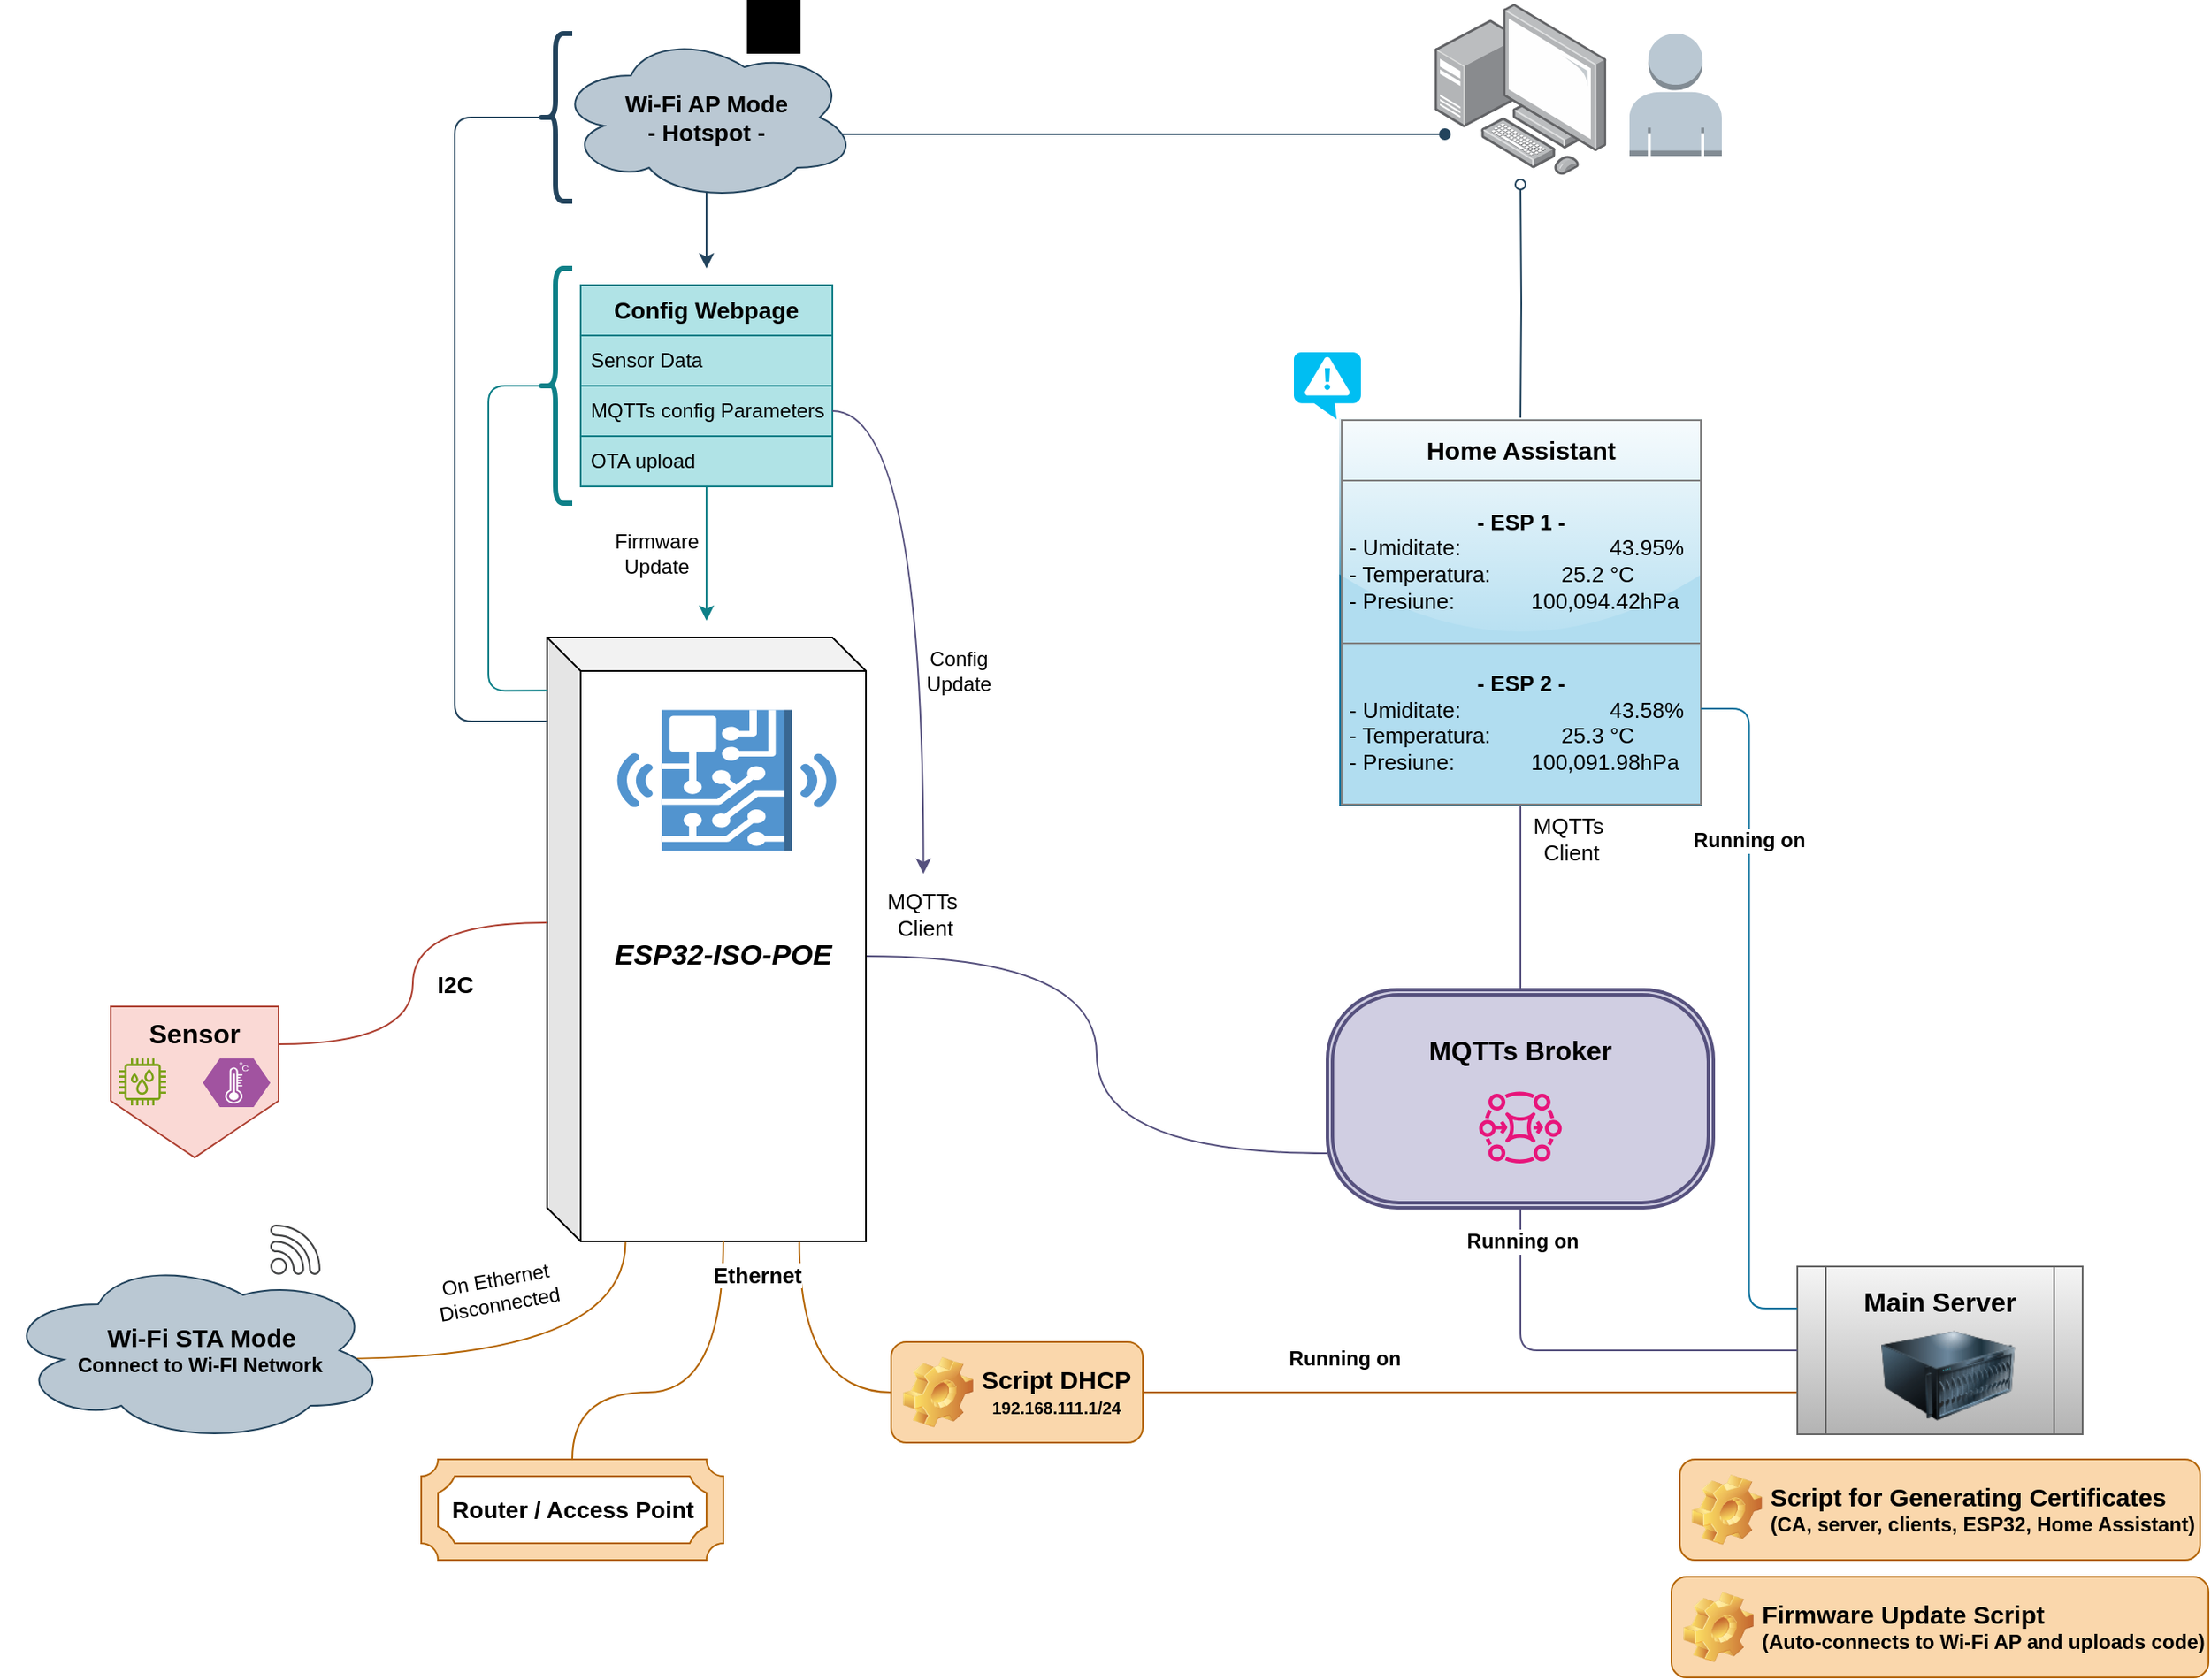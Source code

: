 <mxfile version="28.1.2">
  <diagram name="Page-1" id="EXom38ow8tT7wOg7XykT">
    <mxGraphModel dx="2388" dy="2008" grid="1" gridSize="10" guides="1" tooltips="1" connect="1" arrows="1" fold="1" page="1" pageScale="1" pageWidth="850" pageHeight="1100" math="0" shadow="0">
      <root>
        <mxCell id="0" />
        <mxCell id="1" parent="0" />
        <mxCell id="h5DotFXTIVLkTxNQUzID-68" style="edgeStyle=orthogonalEdgeStyle;shape=pipe;rounded=0;orthogonalLoop=1;jettySize=auto;html=1;exitX=0;exitY=0;exitDx=190;exitDy=190;exitPerimeter=0;fillColor=#d0cee2;strokeColor=#56517e;width=10;curved=1;endArrow=none;endFill=0;entryX=0;entryY=0.75;entryDx=0;entryDy=0;flowAnimation=0;" edge="1" parent="1" source="h5DotFXTIVLkTxNQUzID-1" target="h5DotFXTIVLkTxNQUzID-59">
          <mxGeometry relative="1" as="geometry">
            <mxPoint x="470" y="560" as="targetPoint" />
          </mxGeometry>
        </mxCell>
        <mxCell id="h5DotFXTIVLkTxNQUzID-1" value="&lt;i&gt;&lt;b&gt;&lt;font style=&quot;font-size: 17px;&quot;&gt;ESP32-ISO-POE&lt;/font&gt;&lt;/b&gt;&lt;/i&gt;" style="shape=cube;whiteSpace=wrap;html=1;boundedLbl=1;backgroundOutline=1;darkOpacity=0.05;darkOpacity2=0.1;" vertex="1" parent="1">
          <mxGeometry x="25" y="290" width="190" height="360" as="geometry" />
        </mxCell>
        <mxCell id="h5DotFXTIVLkTxNQUzID-3" value="&lt;b&gt;&lt;font style=&quot;font-size: 14px;&quot;&gt;Config Webpage&lt;/font&gt;&lt;/b&gt;" style="swimlane;fontStyle=0;childLayout=stackLayout;horizontal=1;startSize=30;horizontalStack=0;resizeParent=1;resizeParentMax=0;resizeLast=0;collapsible=1;marginBottom=0;whiteSpace=wrap;html=1;fillColor=#b0e3e6;strokeColor=#0e8088;" vertex="1" parent="1">
          <mxGeometry x="45" y="80" width="150" height="120" as="geometry" />
        </mxCell>
        <mxCell id="h5DotFXTIVLkTxNQUzID-4" value="Sensor Data" style="text;strokeColor=#0e8088;fillColor=#b0e3e6;align=left;verticalAlign=middle;spacingLeft=4;spacingRight=4;overflow=hidden;points=[[0,0.5],[1,0.5]];portConstraint=eastwest;rotatable=0;whiteSpace=wrap;html=1;" vertex="1" parent="h5DotFXTIVLkTxNQUzID-3">
          <mxGeometry y="30" width="150" height="30" as="geometry" />
        </mxCell>
        <mxCell id="h5DotFXTIVLkTxNQUzID-5" value="MQTTs config Parameters" style="text;strokeColor=#0e8088;fillColor=#b0e3e6;align=left;verticalAlign=middle;spacingLeft=4;spacingRight=4;overflow=hidden;points=[[0,0.5],[1,0.5]];portConstraint=eastwest;rotatable=0;whiteSpace=wrap;html=1;" vertex="1" parent="h5DotFXTIVLkTxNQUzID-3">
          <mxGeometry y="60" width="150" height="30" as="geometry" />
        </mxCell>
        <mxCell id="h5DotFXTIVLkTxNQUzID-6" value="OTA upload" style="text;strokeColor=#0e8088;fillColor=#b0e3e6;align=left;verticalAlign=middle;spacingLeft=4;spacingRight=4;overflow=hidden;points=[[0,0.5],[1,0.5]];portConstraint=eastwest;rotatable=0;whiteSpace=wrap;html=1;" vertex="1" parent="h5DotFXTIVLkTxNQUzID-3">
          <mxGeometry y="90" width="150" height="30" as="geometry" />
        </mxCell>
        <mxCell id="h5DotFXTIVLkTxNQUzID-97" style="edgeStyle=orthogonalEdgeStyle;shape=pipe;rounded=1;orthogonalLoop=1;jettySize=auto;html=1;fillColor=#bac8d3;strokeColor=#23445d;curved=0;startArrow=oval;startFill=1;" edge="1" parent="1">
          <mxGeometry relative="1" as="geometry">
            <mxPoint x="560" y="-10" as="sourcePoint" />
            <mxPoint x="120" y="70" as="targetPoint" />
            <Array as="points">
              <mxPoint x="120" y="-10" />
            </Array>
          </mxGeometry>
        </mxCell>
        <mxCell id="h5DotFXTIVLkTxNQUzID-104" style="edgeStyle=orthogonalEdgeStyle;shape=pipe;rounded=0;orthogonalLoop=1;jettySize=auto;html=1;entryX=0.5;entryY=0;entryDx=0;entryDy=0;fillColor=#bac8d3;strokeColor=#23445d;endArrow=none;endFill=0;startArrow=oval;startFill=0;" edge="1" parent="1" target="h5DotFXTIVLkTxNQUzID-45">
          <mxGeometry relative="1" as="geometry">
            <mxPoint x="605" y="20" as="sourcePoint" />
          </mxGeometry>
        </mxCell>
        <mxCell id="h5DotFXTIVLkTxNQUzID-16" value="" style="verticalLabelPosition=bottom;verticalAlign=top;html=1;shape=mxgraph.basic.plaque_frame;dx=10;whiteSpace=wrap;movable=1;resizable=1;rotatable=1;deletable=1;editable=1;locked=0;connectable=1;fillColor=#fad7ac;strokeColor=#b46504;" vertex="1" parent="1">
          <mxGeometry x="-50" y="780" width="180" height="60" as="geometry" />
        </mxCell>
        <mxCell id="h5DotFXTIVLkTxNQUzID-17" value="&lt;font style=&quot;font-size: 14px;&quot;&gt;&lt;b&gt;Router / Access Point&lt;/b&gt;&lt;/font&gt;" style="text;html=1;align=center;verticalAlign=middle;resizable=1;points=[];autosize=1;strokeColor=none;fillColor=none;movable=1;rotatable=1;deletable=1;editable=1;locked=0;connectable=1;" vertex="1" parent="1">
          <mxGeometry x="-45" y="795" width="170" height="30" as="geometry" />
        </mxCell>
        <mxCell id="h5DotFXTIVLkTxNQUzID-21" style="edgeStyle=orthogonalEdgeStyle;shape=pipe;rounded=0;orthogonalLoop=1;jettySize=auto;html=1;exitX=0;exitY=0;exitDx=105;exitDy=360;exitPerimeter=0;entryX=0.5;entryY=0;entryDx=0;entryDy=0;entryPerimeter=0;fillColor=#fad7ac;strokeColor=#b46504;endArrow=none;endFill=0;width=18;curved=1;flowAnimation=0;" edge="1" parent="1" source="h5DotFXTIVLkTxNQUzID-1" target="h5DotFXTIVLkTxNQUzID-16">
          <mxGeometry relative="1" as="geometry">
            <Array as="points">
              <mxPoint x="130" y="740" />
              <mxPoint x="40" y="740" />
            </Array>
          </mxGeometry>
        </mxCell>
        <mxCell id="h5DotFXTIVLkTxNQUzID-49" style="edgeStyle=orthogonalEdgeStyle;shape=pipe;rounded=1;orthogonalLoop=1;jettySize=auto;html=1;entryX=0;entryY=0.75;entryDx=0;entryDy=0;fillColor=#fad7ac;strokeColor=#b46504;curved=0;endArrow=none;endFill=0;startArrow=none;startFill=0;width=5.294;exitX=1;exitY=0.5;exitDx=0;exitDy=0;" edge="1" parent="1" source="h5DotFXTIVLkTxNQUzID-25" target="h5DotFXTIVLkTxNQUzID-48">
          <mxGeometry relative="1" as="geometry">
            <mxPoint x="265" y="820" as="sourcePoint" />
            <mxPoint x="585" y="820.0" as="targetPoint" />
          </mxGeometry>
        </mxCell>
        <mxCell id="h5DotFXTIVLkTxNQUzID-53" value="&lt;b&gt;Running on&lt;/b&gt;" style="edgeLabel;html=1;align=center;verticalAlign=middle;resizable=0;points=[];fontSize=12;" vertex="1" connectable="0" parent="h5DotFXTIVLkTxNQUzID-49">
          <mxGeometry x="-0.179" relative="1" as="geometry">
            <mxPoint x="-40" y="-20" as="offset" />
          </mxGeometry>
        </mxCell>
        <mxCell id="h5DotFXTIVLkTxNQUzID-25" value="&lt;div&gt;&lt;b&gt;&lt;font style=&quot;font-size: 15px;&quot;&gt;Script DHCP&lt;/font&gt;&lt;/b&gt;&lt;/div&gt;&lt;div align=&quot;center&quot;&gt;&lt;font size=&quot;1&quot;&gt;192.168.111.1/24&lt;/font&gt;&lt;/div&gt;" style="label;whiteSpace=wrap;html=1;image=img/clipart/Gear_128x128.png;fillColor=#fad7ac;strokeColor=#b46504;" vertex="1" parent="1">
          <mxGeometry x="230" y="710" width="150" height="60" as="geometry" />
        </mxCell>
        <mxCell id="h5DotFXTIVLkTxNQUzID-31" style="edgeStyle=orthogonalEdgeStyle;shape=pipe;rounded=0;orthogonalLoop=1;jettySize=auto;html=1;fillColor=#fad7ac;strokeColor=#b46504;endArrow=none;endFill=0;width=18;curved=1;flowAnimation=0;entryX=0;entryY=0.5;entryDx=0;entryDy=0;exitX=0.791;exitY=1.001;exitDx=0;exitDy=0;exitPerimeter=0;" edge="1" parent="1" source="h5DotFXTIVLkTxNQUzID-1" target="h5DotFXTIVLkTxNQUzID-25">
          <mxGeometry relative="1" as="geometry">
            <mxPoint x="130" y="730" as="sourcePoint" />
            <mxPoint x="190" y="740" as="targetPoint" />
            <Array as="points" />
          </mxGeometry>
        </mxCell>
        <mxCell id="h5DotFXTIVLkTxNQUzID-45" value="&lt;table border=&quot;1&quot; width=&quot;100%&quot; height=&quot;100%&quot; cellpadding=&quot;4&quot; style=&quot;width:100%;height:100%;border-collapse:collapse;&quot;&gt;&lt;tbody&gt;&lt;tr&gt;&lt;th align=&quot;center&quot;&gt;&lt;font style=&quot;font-size: 15px;&quot;&gt;Home Assistant&lt;/font&gt;&lt;/th&gt;&lt;/tr&gt;&lt;tr&gt;&lt;td&gt;&lt;div align=&quot;center&quot;&gt;&lt;font style=&quot;font-size: 13px;&quot;&gt;&lt;b&gt;- ESP 1 -&lt;/b&gt;&lt;br&gt;&lt;/font&gt;&lt;/div&gt;&lt;div align=&quot;left&quot;&gt;&lt;font style=&quot;font-size: 13px;&quot;&gt;- Umiditate: &lt;span style=&quot;white-space: pre;&quot;&gt;&#x9;&lt;span style=&quot;white-space: pre;&quot;&gt;&#x9;&lt;/span&gt;           43.95%&lt;/span&gt;&lt;br&gt;- Temperatura:&lt;span style=&quot;white-space: pre;&quot;&gt;&#x9;           &lt;/span&gt;25.2&lt;span lang=&quot;en&quot; class=&quot;BxUVEf ILfuVd&quot;&gt;&lt;span class=&quot;hgKElc&quot;&gt; °C&lt;/span&gt;&lt;/span&gt;&lt;br&gt;- Presiune:&lt;span style=&quot;white-space: pre;&quot;&gt;&#x9;      100,094.42hPa&lt;/span&gt;&lt;/font&gt;&lt;/div&gt;&lt;/td&gt;&lt;/tr&gt;&lt;tr&gt;&lt;td align=&quot;center&quot;&gt;&lt;div align=&quot;center&quot;&gt;&lt;font style=&quot;font-size: 13px;&quot;&gt;&lt;b&gt;- ESP 2 -&lt;/b&gt;&lt;br&gt;&lt;/font&gt;&lt;/div&gt;&lt;div align=&quot;left&quot;&gt;&lt;font style=&quot;font-size: 13px;&quot;&gt;- Umiditate: &lt;span style=&quot;white-space: pre;&quot;&gt;&#x9;&lt;span style=&quot;white-space: pre;&quot;&gt;&#x9;&lt;/span&gt;           43.58%&lt;/span&gt;&lt;br&gt;- Temperatura:&lt;span style=&quot;white-space: pre;&quot;&gt;&#x9;           &lt;/span&gt;25.3&lt;span lang=&quot;en&quot; class=&quot;BxUVEf ILfuVd&quot;&gt;&lt;span class=&quot;hgKElc&quot;&gt; °C&lt;/span&gt;&lt;/span&gt;&lt;br&gt;- Presiune:&lt;span style=&quot;white-space: pre;&quot;&gt;&#x9;      100,091.98hPa&lt;/span&gt;&lt;/font&gt;&lt;/div&gt;&lt;/td&gt;&lt;/tr&gt;&lt;/tbody&gt;&lt;/table&gt;" style="text;html=1;whiteSpace=wrap;strokeColor=#10739e;fillColor=#b1ddf0;overflow=fill;gradientColor=none;rounded=0;glass=1;shadow=0;" vertex="1" parent="1">
          <mxGeometry x="497.5" y="160" width="215" height="230" as="geometry" />
        </mxCell>
        <mxCell id="h5DotFXTIVLkTxNQUzID-48" value="&lt;div&gt;&lt;b&gt;&lt;font style=&quot;font-size: 16px;&quot;&gt;Main Server&lt;/font&gt;&lt;/b&gt;&lt;/div&gt;&lt;div&gt;&lt;b&gt;&lt;font style=&quot;font-size: 16px;&quot;&gt;&lt;br&gt;&lt;/font&gt;&lt;/b&gt;&lt;/div&gt;&lt;div&gt;&lt;b&gt;&lt;font style=&quot;font-size: 16px;&quot;&gt;&lt;br&gt;&lt;/font&gt;&lt;/b&gt;&lt;/div&gt;&lt;div&gt;&lt;b&gt;&lt;font style=&quot;font-size: 16px;&quot;&gt;&lt;br&gt;&lt;/font&gt;&lt;/b&gt;&lt;/div&gt;" style="shape=process;whiteSpace=wrap;html=1;backgroundOutline=1;fillColor=#f5f5f5;gradientColor=#b3b3b3;strokeColor=#666666;" vertex="1" parent="1">
          <mxGeometry x="770" y="665" width="170" height="100" as="geometry" />
        </mxCell>
        <mxCell id="h5DotFXTIVLkTxNQUzID-59" value="&lt;div&gt;&lt;b&gt;&lt;font style=&quot;font-size: 16px;&quot;&gt;MQTTs Broker&lt;/font&gt;&lt;/b&gt;&lt;/div&gt;&lt;div&gt;&lt;b&gt;&lt;font style=&quot;font-size: 16px;&quot;&gt;&lt;br&gt;&lt;/font&gt;&lt;/b&gt;&lt;/div&gt;&lt;div&gt;&lt;b&gt;&lt;font style=&quot;font-size: 16px;&quot;&gt;&lt;br&gt;&lt;/font&gt;&lt;/b&gt;&lt;/div&gt;&lt;div&gt;&lt;b&gt;&lt;font style=&quot;font-size: 16px;&quot;&gt;&lt;br&gt;&lt;/font&gt;&lt;/b&gt;&lt;/div&gt;" style="shape=ext;double=1;rounded=1;whiteSpace=wrap;html=1;strokeWidth=2;fillColor=#d0cee2;glass=0;arcSize=32;strokeColor=#56517e;" vertex="1" parent="1">
          <mxGeometry x="490" y="500" width="230" height="130" as="geometry" />
        </mxCell>
        <mxCell id="h5DotFXTIVLkTxNQUzID-60" value="&lt;div&gt;&lt;b&gt;&lt;font style=&quot;font-size: 16px;&quot;&gt;Sensor&lt;/font&gt;&lt;/b&gt;&lt;/div&gt;&lt;div&gt;&lt;b&gt;&lt;font style=&quot;font-size: 16px;&quot;&gt;&lt;br&gt;&lt;/font&gt;&lt;/b&gt;&lt;/div&gt;&lt;div&gt;&lt;b&gt;&lt;font style=&quot;font-size: 16px;&quot;&gt;&lt;br&gt;&lt;/font&gt;&lt;/b&gt;&lt;/div&gt;&lt;div&gt;&lt;b&gt;&lt;font style=&quot;font-size: 16px;&quot;&gt;&lt;br&gt;&lt;/font&gt;&lt;/b&gt;&lt;/div&gt;" style="shape=offPageConnector;whiteSpace=wrap;html=1;fillColor=#fad9d5;strokeColor=#ae4132;" vertex="1" parent="1">
          <mxGeometry x="-235" y="510" width="100" height="90" as="geometry" />
        </mxCell>
        <mxCell id="h5DotFXTIVLkTxNQUzID-62" style="edgeStyle=orthogonalEdgeStyle;shape=pipe;rounded=0;orthogonalLoop=1;jettySize=auto;html=1;exitX=1;exitY=0.25;exitDx=0;exitDy=0;entryX=0;entryY=0;entryDx=0;entryDy=170;entryPerimeter=0;curved=1;endArrow=none;endFill=0;fillColor=#fad9d5;strokeColor=#ae4132;" edge="1" parent="1" source="h5DotFXTIVLkTxNQUzID-60" target="h5DotFXTIVLkTxNQUzID-1">
          <mxGeometry relative="1" as="geometry" />
        </mxCell>
        <mxCell id="h5DotFXTIVLkTxNQUzID-63" value="&lt;font style=&quot;font-size: 14px;&quot;&gt;&lt;b&gt;I2C&lt;/b&gt;&lt;/font&gt;" style="edgeLabel;html=1;align=center;verticalAlign=middle;resizable=0;points=[];rotation=0;" vertex="1" connectable="0" parent="h5DotFXTIVLkTxNQUzID-62">
          <mxGeometry x="-0.012" y="-5" relative="1" as="geometry">
            <mxPoint x="20" y="-1" as="offset" />
          </mxGeometry>
        </mxCell>
        <mxCell id="h5DotFXTIVLkTxNQUzID-64" value="&lt;div&gt;&lt;b&gt;&lt;font style=&quot;font-size: 15px;&quot;&gt;Script for Generating Certificates &lt;br&gt;&lt;/font&gt;&lt;/b&gt;&lt;/div&gt;&lt;div&gt;(CA, server, clients, ESP32, Home Assistant)&lt;/div&gt;" style="label;whiteSpace=wrap;html=1;image=img/clipart/Gear_128x128.png;fillColor=#fad7ac;strokeColor=#b46504;" vertex="1" parent="1">
          <mxGeometry x="700" y="780" width="310" height="60" as="geometry" />
        </mxCell>
        <mxCell id="h5DotFXTIVLkTxNQUzID-69" value="&lt;div&gt;&lt;font style=&quot;font-size: 13px;&quot;&gt;MQTTs&amp;nbsp;&lt;/font&gt;&lt;/div&gt;&lt;div&gt;&lt;font style=&quot;font-size: 13px;&quot;&gt;Client&lt;/font&gt;&lt;/div&gt;" style="text;html=1;align=center;verticalAlign=middle;resizable=0;points=[];autosize=1;strokeColor=none;fillColor=none;" vertex="1" parent="1">
          <mxGeometry x="215" y="435" width="70" height="40" as="geometry" />
        </mxCell>
        <mxCell id="h5DotFXTIVLkTxNQUzID-71" style="edgeStyle=orthogonalEdgeStyle;shape=pipe;rounded=0;orthogonalLoop=1;jettySize=auto;html=1;exitX=0.5;exitY=1;exitDx=0;exitDy=0;fillColor=#d0cee2;strokeColor=#56517e;width=11.176;curved=1;startArrow=none;startFill=0;endArrow=none;endFill=0;entryX=0.5;entryY=0;entryDx=0;entryDy=0;" edge="1" parent="1" source="h5DotFXTIVLkTxNQUzID-45" target="h5DotFXTIVLkTxNQUzID-59">
          <mxGeometry relative="1" as="geometry">
            <mxPoint x="610" y="420" as="sourcePoint" />
            <mxPoint x="605" y="480" as="targetPoint" />
          </mxGeometry>
        </mxCell>
        <mxCell id="h5DotFXTIVLkTxNQUzID-72" value="&lt;b&gt;&lt;font style=&quot;font-size: 13px;&quot;&gt;Ethernet&lt;/font&gt;&lt;/b&gt;" style="edgeLabel;html=1;align=center;verticalAlign=middle;resizable=0;points=[];rotation=0;" vertex="1" connectable="0" parent="1">
          <mxGeometry x="150" y="670" as="geometry" />
        </mxCell>
        <mxCell id="h5DotFXTIVLkTxNQUzID-73" style="edgeStyle=orthogonalEdgeStyle;shape=pipe;rounded=0;orthogonalLoop=1;jettySize=auto;html=1;fillColor=#fad7ac;strokeColor=#b46504;endArrow=none;endFill=0;width=18;curved=1;flowAnimation=0;exitX=0.246;exitY=1.001;exitDx=0;exitDy=0;exitPerimeter=0;" edge="1" parent="1" source="h5DotFXTIVLkTxNQUzID-1">
          <mxGeometry relative="1" as="geometry">
            <mxPoint x="-50" y="700" as="sourcePoint" />
            <mxPoint x="-100" y="720" as="targetPoint" />
            <Array as="points">
              <mxPoint x="72" y="720" />
            </Array>
          </mxGeometry>
        </mxCell>
        <mxCell id="h5DotFXTIVLkTxNQUzID-74" value="&lt;div&gt;&lt;b&gt;&lt;font style=&quot;font-size: 15px;&quot;&gt;&amp;nbsp; Wi-Fi STA Mode&lt;/font&gt;&lt;/b&gt;&lt;/div&gt;&lt;div&gt;&lt;b&gt;&lt;font&gt;&amp;nbsp; Connect to Wi-FI Network&lt;/font&gt;&lt;/b&gt;&lt;/div&gt;" style="ellipse;shape=cloud;whiteSpace=wrap;html=1;fillColor=#bac8d3;strokeColor=#23445d;" vertex="1" parent="1">
          <mxGeometry x="-300" y="660" width="230" height="110" as="geometry" />
        </mxCell>
        <mxCell id="h5DotFXTIVLkTxNQUzID-75" value="&lt;div&gt;&lt;font&gt;On Ethernet&lt;/font&gt;&lt;/div&gt;&lt;div&gt;&lt;font&gt;Disconnected&lt;/font&gt;&lt;/div&gt;" style="text;html=1;align=center;verticalAlign=middle;resizable=0;points=[];autosize=1;strokeColor=none;fillColor=none;rotation=-10;" vertex="1" parent="1">
          <mxGeometry x="-55" y="660" width="100" height="40" as="geometry" />
        </mxCell>
        <mxCell id="h5DotFXTIVLkTxNQUzID-78" style="edgeStyle=orthogonalEdgeStyle;shape=pipe;rounded=1;orthogonalLoop=1;jettySize=auto;html=1;entryX=0;entryY=0.5;entryDx=0;entryDy=0;fillColor=#d0cee2;strokeColor=#56517e;curved=0;endArrow=none;endFill=0;startArrow=none;startFill=0;width=5.294;exitX=0.5;exitY=1;exitDx=0;exitDy=0;" edge="1" parent="1" source="h5DotFXTIVLkTxNQUzID-59" target="h5DotFXTIVLkTxNQUzID-48">
          <mxGeometry relative="1" as="geometry">
            <mxPoint x="910" y="600" as="sourcePoint" />
            <mxPoint x="1280" y="600" as="targetPoint" />
          </mxGeometry>
        </mxCell>
        <mxCell id="h5DotFXTIVLkTxNQUzID-79" value="&lt;b&gt;Running on&lt;/b&gt;" style="edgeLabel;html=1;align=center;verticalAlign=middle;resizable=0;points=[];fontSize=12;" vertex="1" connectable="0" parent="h5DotFXTIVLkTxNQUzID-78">
          <mxGeometry x="-0.179" relative="1" as="geometry">
            <mxPoint x="-17" y="-65" as="offset" />
          </mxGeometry>
        </mxCell>
        <mxCell id="h5DotFXTIVLkTxNQUzID-80" value="&lt;div&gt;&lt;font style=&quot;font-size: 13px;&quot;&gt;MQTTs&amp;nbsp;&lt;/font&gt;&lt;/div&gt;&lt;div&gt;&lt;font style=&quot;font-size: 13px;&quot;&gt;Client&lt;/font&gt;&lt;/div&gt;" style="text;html=1;align=center;verticalAlign=middle;resizable=0;points=[];autosize=1;strokeColor=none;fillColor=none;" vertex="1" parent="1">
          <mxGeometry x="600" y="390" width="70" height="40" as="geometry" />
        </mxCell>
        <mxCell id="h5DotFXTIVLkTxNQUzID-81" style="edgeStyle=orthogonalEdgeStyle;shape=pipe;rounded=1;orthogonalLoop=1;jettySize=auto;html=1;entryX=0;entryY=0.25;entryDx=0;entryDy=0;fillColor=#b1ddf0;strokeColor=#10739e;curved=0;endArrow=none;endFill=0;startArrow=none;startFill=0;width=5.294;exitX=1;exitY=0.75;exitDx=0;exitDy=0;flowAnimation=0;" edge="1" parent="1" source="h5DotFXTIVLkTxNQUzID-45" target="h5DotFXTIVLkTxNQUzID-48">
          <mxGeometry relative="1" as="geometry">
            <mxPoint x="760" y="390" as="sourcePoint" />
            <mxPoint x="925" y="475" as="targetPoint" />
          </mxGeometry>
        </mxCell>
        <mxCell id="h5DotFXTIVLkTxNQUzID-82" value="&lt;b&gt;Running on&lt;/b&gt;" style="edgeLabel;html=1;align=center;verticalAlign=middle;resizable=0;points=[];fontSize=12;" vertex="1" connectable="0" parent="h5DotFXTIVLkTxNQUzID-81">
          <mxGeometry x="-0.179" relative="1" as="geometry">
            <mxPoint x="-1" y="-64" as="offset" />
          </mxGeometry>
        </mxCell>
        <mxCell id="h5DotFXTIVLkTxNQUzID-87" value="&lt;div&gt;Config&lt;/div&gt;&lt;div&gt;Update&lt;/div&gt;" style="text;html=1;align=center;verticalAlign=middle;resizable=0;points=[];autosize=1;strokeColor=none;fillColor=none;rotation=0;" vertex="1" parent="1">
          <mxGeometry x="240" y="290" width="60" height="40" as="geometry" />
        </mxCell>
        <mxCell id="h5DotFXTIVLkTxNQUzID-88" value="" style="shape=curlyBracket;whiteSpace=wrap;html=1;rounded=1;labelPosition=left;verticalLabelPosition=middle;align=right;verticalAlign=middle;fillColor=#b0e3e6;strokeColor=#0e8088;strokeWidth=3;gradientColor=none;shadow=0;" vertex="1" parent="1">
          <mxGeometry x="20" y="70" width="20" height="140" as="geometry" />
        </mxCell>
        <mxCell id="h5DotFXTIVLkTxNQUzID-91" style="edgeStyle=orthogonalEdgeStyle;shape=pipe;rounded=1;orthogonalLoop=1;jettySize=auto;html=1;exitX=0.1;exitY=0.5;exitDx=0;exitDy=0;exitPerimeter=0;entryX=0.001;entryY=0.088;entryDx=0;entryDy=0;entryPerimeter=0;fillColor=#b0e3e6;strokeColor=#0e8088;endArrow=none;endFill=0;curved=0;" edge="1" parent="1" source="h5DotFXTIVLkTxNQUzID-88" target="h5DotFXTIVLkTxNQUzID-1">
          <mxGeometry relative="1" as="geometry">
            <Array as="points">
              <mxPoint x="-10" y="140" />
              <mxPoint x="-10" y="322" />
            </Array>
          </mxGeometry>
        </mxCell>
        <mxCell id="h5DotFXTIVLkTxNQUzID-93" style="edgeStyle=orthogonalEdgeStyle;shape=pipe;rounded=0;orthogonalLoop=1;jettySize=auto;html=1;exitX=1;exitY=0.5;exitDx=0;exitDy=0;entryX=0.489;entryY=-0.104;entryDx=0;entryDy=0;entryPerimeter=0;fillColor=#d0cee2;strokeColor=#56517e;curved=1;" edge="1" parent="1" source="h5DotFXTIVLkTxNQUzID-5" target="h5DotFXTIVLkTxNQUzID-69">
          <mxGeometry relative="1" as="geometry" />
        </mxCell>
        <mxCell id="h5DotFXTIVLkTxNQUzID-94" style="edgeStyle=orthogonalEdgeStyle;shape=pipe;rounded=0;orthogonalLoop=1;jettySize=auto;html=1;exitX=0.5;exitY=1;exitDx=0;exitDy=0;fillColor=#b0e3e6;strokeColor=#0e8088;" edge="1" parent="1" source="h5DotFXTIVLkTxNQUzID-3">
          <mxGeometry relative="1" as="geometry">
            <mxPoint x="120" y="280" as="targetPoint" />
          </mxGeometry>
        </mxCell>
        <mxCell id="h5DotFXTIVLkTxNQUzID-95" value="&lt;div&gt;Firmware&lt;/div&gt;&lt;div&gt;Update&lt;/div&gt;" style="text;html=1;align=center;verticalAlign=middle;resizable=0;points=[];autosize=1;strokeColor=none;fillColor=none;" vertex="1" parent="1">
          <mxGeometry x="55" y="220" width="70" height="40" as="geometry" />
        </mxCell>
        <mxCell id="h5DotFXTIVLkTxNQUzID-100" value="&lt;div&gt;&lt;font style=&quot;font-size: 14px;&quot;&gt;&lt;b&gt;Wi-Fi AP Mode&lt;/b&gt;&lt;/font&gt;&lt;/div&gt;&lt;div&gt;&lt;font style=&quot;font-size: 14px;&quot;&gt;&lt;b&gt;- Hotspot -&lt;/b&gt;&lt;/font&gt;&lt;/div&gt;" style="ellipse;shape=cloud;whiteSpace=wrap;html=1;fillColor=#bac8d3;strokeColor=#23445d;" vertex="1" parent="1">
          <mxGeometry x="30" y="-70" width="180" height="100" as="geometry" />
        </mxCell>
        <mxCell id="h5DotFXTIVLkTxNQUzID-101" style="edgeStyle=orthogonalEdgeStyle;shape=pipe;rounded=1;orthogonalLoop=1;jettySize=auto;html=1;endArrow=none;endFill=0;fillColor=#bac8d3;strokeColor=#23445d;curved=0;" edge="1" parent="1">
          <mxGeometry relative="1" as="geometry">
            <mxPoint x="20" y="-20" as="sourcePoint" />
            <mxPoint x="25" y="340" as="targetPoint" />
            <Array as="points">
              <mxPoint x="-30" y="-20" />
              <mxPoint x="-30" y="340" />
            </Array>
          </mxGeometry>
        </mxCell>
        <mxCell id="h5DotFXTIVLkTxNQUzID-103" value="" style="shape=curlyBracket;whiteSpace=wrap;html=1;rounded=1;labelPosition=left;verticalLabelPosition=middle;align=right;verticalAlign=middle;fillColor=#bac8d3;strokeWidth=3;shadow=0;strokeColor=#23445d;" vertex="1" parent="1">
          <mxGeometry x="20" y="-70" width="20" height="100" as="geometry" />
        </mxCell>
        <mxCell id="h5DotFXTIVLkTxNQUzID-108" value="" style="image;points=[];aspect=fixed;html=1;align=center;shadow=0;dashed=0;image=img/lib/allied_telesis/computer_and_terminals/Personal_Computer_with_Server.svg;" vertex="1" parent="1">
          <mxGeometry x="553.8" y="-87.95" width="102.4" height="102.4" as="geometry" />
        </mxCell>
        <mxCell id="h5DotFXTIVLkTxNQUzID-109" value="" style="image;html=1;image=img/lib/clip_art/computers/Server_128x128.png" vertex="1" parent="1">
          <mxGeometry x="820" y="690" width="80" height="80" as="geometry" />
        </mxCell>
        <mxCell id="h5DotFXTIVLkTxNQUzID-110" value="&lt;div&gt;&lt;b&gt;&lt;font style=&quot;font-size: 15px;&quot;&gt;Firmware Update Script &lt;br&gt;&lt;/font&gt;&lt;/b&gt;&lt;/div&gt;&lt;div&gt;(Auto-connects to Wi-Fi AP and uploads code)&lt;/div&gt;" style="label;whiteSpace=wrap;html=1;image=img/clipart/Gear_128x128.png;fillColor=#fad7ac;strokeColor=#b46504;" vertex="1" parent="1">
          <mxGeometry x="695" y="850" width="320" height="60" as="geometry" />
        </mxCell>
        <mxCell id="h5DotFXTIVLkTxNQUzID-111" value="" style="verticalLabelPosition=bottom;sketch=0;html=1;fillColor=#A153A0;strokeColor=#ffffff;verticalAlign=top;align=center;points=[[0,0.5,0],[0.125,0.25,0],[0.25,0,0],[0.5,0,0],[0.75,0,0],[0.875,0.25,0],[1,0.5,0],[0.875,0.75,0],[0.75,1,0],[0.5,1,0],[0.125,0.75,0]];pointerEvents=1;shape=mxgraph.cisco_safe.compositeIcon;bgIcon=mxgraph.cisco_safe.design.blank_device;resIcon=mxgraph.cisco_safe.design.sensor;" vertex="1" parent="1">
          <mxGeometry x="-180" y="541" width="40" height="29" as="geometry" />
        </mxCell>
        <mxCell id="h5DotFXTIVLkTxNQUzID-112" value="" style="sketch=0;outlineConnect=0;fontColor=#232F3E;gradientColor=none;fillColor=#7AA116;strokeColor=none;dashed=0;verticalLabelPosition=bottom;verticalAlign=top;align=center;html=1;fontSize=12;fontStyle=0;aspect=fixed;pointerEvents=1;shape=mxgraph.aws4.iot_thing_humidity_sensor;" vertex="1" parent="1">
          <mxGeometry x="-230" y="541" width="28" height="28" as="geometry" />
        </mxCell>
        <mxCell id="h5DotFXTIVLkTxNQUzID-113" value="" style="outlineConnect=0;dashed=0;verticalLabelPosition=bottom;verticalAlign=top;align=center;html=1;shape=mxgraph.aws3.hardware_board;fillColor=#5294CF;gradientColor=none;rotation=-90;" vertex="1" parent="1">
          <mxGeometry x="90" y="310" width="84" height="130.5" as="geometry" />
        </mxCell>
        <mxCell id="h5DotFXTIVLkTxNQUzID-114" value="" style="verticalLabelPosition=bottom;html=1;verticalAlign=top;align=center;strokeColor=none;fillColor=#00BEF2;shape=mxgraph.azure.notification_topic;" vertex="1" parent="1">
          <mxGeometry x="470" y="120" width="40" height="40" as="geometry" />
        </mxCell>
        <mxCell id="h5DotFXTIVLkTxNQUzID-117" value="" style="sketch=0;outlineConnect=0;fontColor=#232F3E;gradientColor=none;fillColor=#E7157B;strokeColor=none;dashed=0;verticalLabelPosition=bottom;verticalAlign=top;align=center;html=1;fontSize=12;fontStyle=0;aspect=fixed;pointerEvents=1;shape=mxgraph.aws4.mq_broker;" vertex="1" parent="1">
          <mxGeometry x="580.35" y="560" width="49.3" height="43.62" as="geometry" />
        </mxCell>
        <mxCell id="h5DotFXTIVLkTxNQUzID-118" value="" style="outlineConnect=0;dashed=0;verticalLabelPosition=bottom;verticalAlign=top;align=center;html=1;shape=mxgraph.aws3.user;fillColor=#bac8d3;strokeColor=#23445d;" vertex="1" parent="1">
          <mxGeometry x="670" y="-70" width="55" height="73" as="geometry" />
        </mxCell>
        <mxCell id="h5DotFXTIVLkTxNQUzID-119" value="" style="sketch=0;verticalLabelPosition=bottom;sketch=0;aspect=fixed;html=1;verticalAlign=top;strokeColor=none;fillColor=#000000;align=center;outlineConnect=0;pointerEvents=1;shape=mxgraph.citrix2.wifi_router;" vertex="1" parent="1">
          <mxGeometry x="144.1" y="-90" width="31.95" height="32.01" as="geometry" />
        </mxCell>
        <mxCell id="h5DotFXTIVLkTxNQUzID-120" value="" style="sketch=0;pointerEvents=1;shadow=0;dashed=0;html=1;strokeColor=none;fillColor=#434445;aspect=fixed;labelPosition=center;verticalLabelPosition=bottom;verticalAlign=top;align=center;outlineConnect=0;shape=mxgraph.vvd.wi_fi;" vertex="1" parent="1">
          <mxGeometry x="-140" y="640" width="30" height="30" as="geometry" />
        </mxCell>
      </root>
    </mxGraphModel>
  </diagram>
</mxfile>
